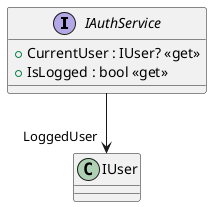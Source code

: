 @startuml
interface IAuthService {
    + CurrentUser : IUser? <<get>>
    + IsLogged : bool <<get>>
}
IAuthService --> "LoggedUser" IUser
@enduml
